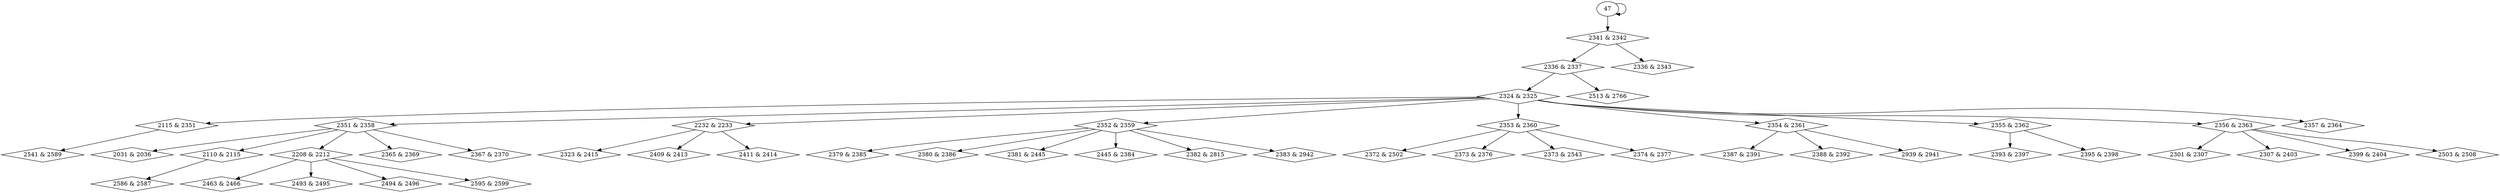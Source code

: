 digraph {
0 [label = "2031 & 2036", shape = diamond];
1 [label = "2110 & 2115", shape = diamond];
2 [label = "2115 & 2351", shape = diamond];
3 [label = "2351 & 2358", shape = diamond];
4 [label = "2208 & 2212", shape = diamond];
5 [label = "2232 & 2233", shape = diamond];
6 [label = "2301 & 2307", shape = diamond];
7 [label = "2307 & 2403", shape = diamond];
8 [label = "2323 & 2415", shape = diamond];
9 [label = "2324 & 2325", shape = diamond];
10 [label = "2336 & 2337", shape = diamond];
11 [label = "2336 & 2343", shape = diamond];
12 [label = "2341 & 2342", shape = diamond];
13 [label = "2352 & 2359", shape = diamond];
14 [label = "2353 & 2360", shape = diamond];
15 [label = "2354 & 2361", shape = diamond];
16 [label = "2355 & 2362", shape = diamond];
17 [label = "2356 & 2363", shape = diamond];
18 [label = "2357 & 2364", shape = diamond];
19 [label = "2365 & 2369", shape = diamond];
20 [label = "2367 & 2370", shape = diamond];
21 [label = "2372 & 2502", shape = diamond];
22 [label = "2373 & 2376", shape = diamond];
23 [label = "2373 & 2543", shape = diamond];
24 [label = "2374 & 2377", shape = diamond];
25 [label = "2379 & 2385", shape = diamond];
26 [label = "2380 & 2386", shape = diamond];
27 [label = "2381 & 2445", shape = diamond];
28 [label = "2445 & 2384", shape = diamond];
29 [label = "2382 & 2815", shape = diamond];
30 [label = "2383 & 2942", shape = diamond];
31 [label = "2387 & 2391", shape = diamond];
32 [label = "2388 & 2392", shape = diamond];
33 [label = "2393 & 2397", shape = diamond];
34 [label = "2395 & 2398", shape = diamond];
35 [label = "2399 & 2404", shape = diamond];
36 [label = "2409 & 2413", shape = diamond];
37 [label = "2411 & 2414", shape = diamond];
38 [label = "2463 & 2466", shape = diamond];
39 [label = "2493 & 2495", shape = diamond];
40 [label = "2494 & 2496", shape = diamond];
41 [label = "2503 & 2508", shape = diamond];
42 [label = "2513 & 2766", shape = diamond];
43 [label = "2541 & 2589", shape = diamond];
44 [label = "2586 & 2587", shape = diamond];
45 [label = "2595 & 2599", shape = diamond];
46 [label = "2939 & 2941", shape = diamond];
3 -> 0;
3 -> 1;
9 -> 2;
9 -> 3;
3 -> 4;
9 -> 5;
17 -> 6;
17 -> 7;
5 -> 8;
10 -> 9;
12 -> 10;
12 -> 11;
47 -> 12;
9 -> 13;
9 -> 14;
9 -> 15;
9 -> 16;
9 -> 17;
9 -> 18;
3 -> 19;
3 -> 20;
14 -> 21;
14 -> 22;
14 -> 23;
14 -> 24;
13 -> 25;
13 -> 26;
13 -> 27;
13 -> 28;
13 -> 29;
13 -> 30;
15 -> 31;
15 -> 32;
16 -> 33;
16 -> 34;
17 -> 35;
5 -> 36;
5 -> 37;
4 -> 38;
4 -> 39;
4 -> 40;
17 -> 41;
10 -> 42;
2 -> 43;
1 -> 44;
4 -> 45;
15 -> 46;
47 -> 47;
}

